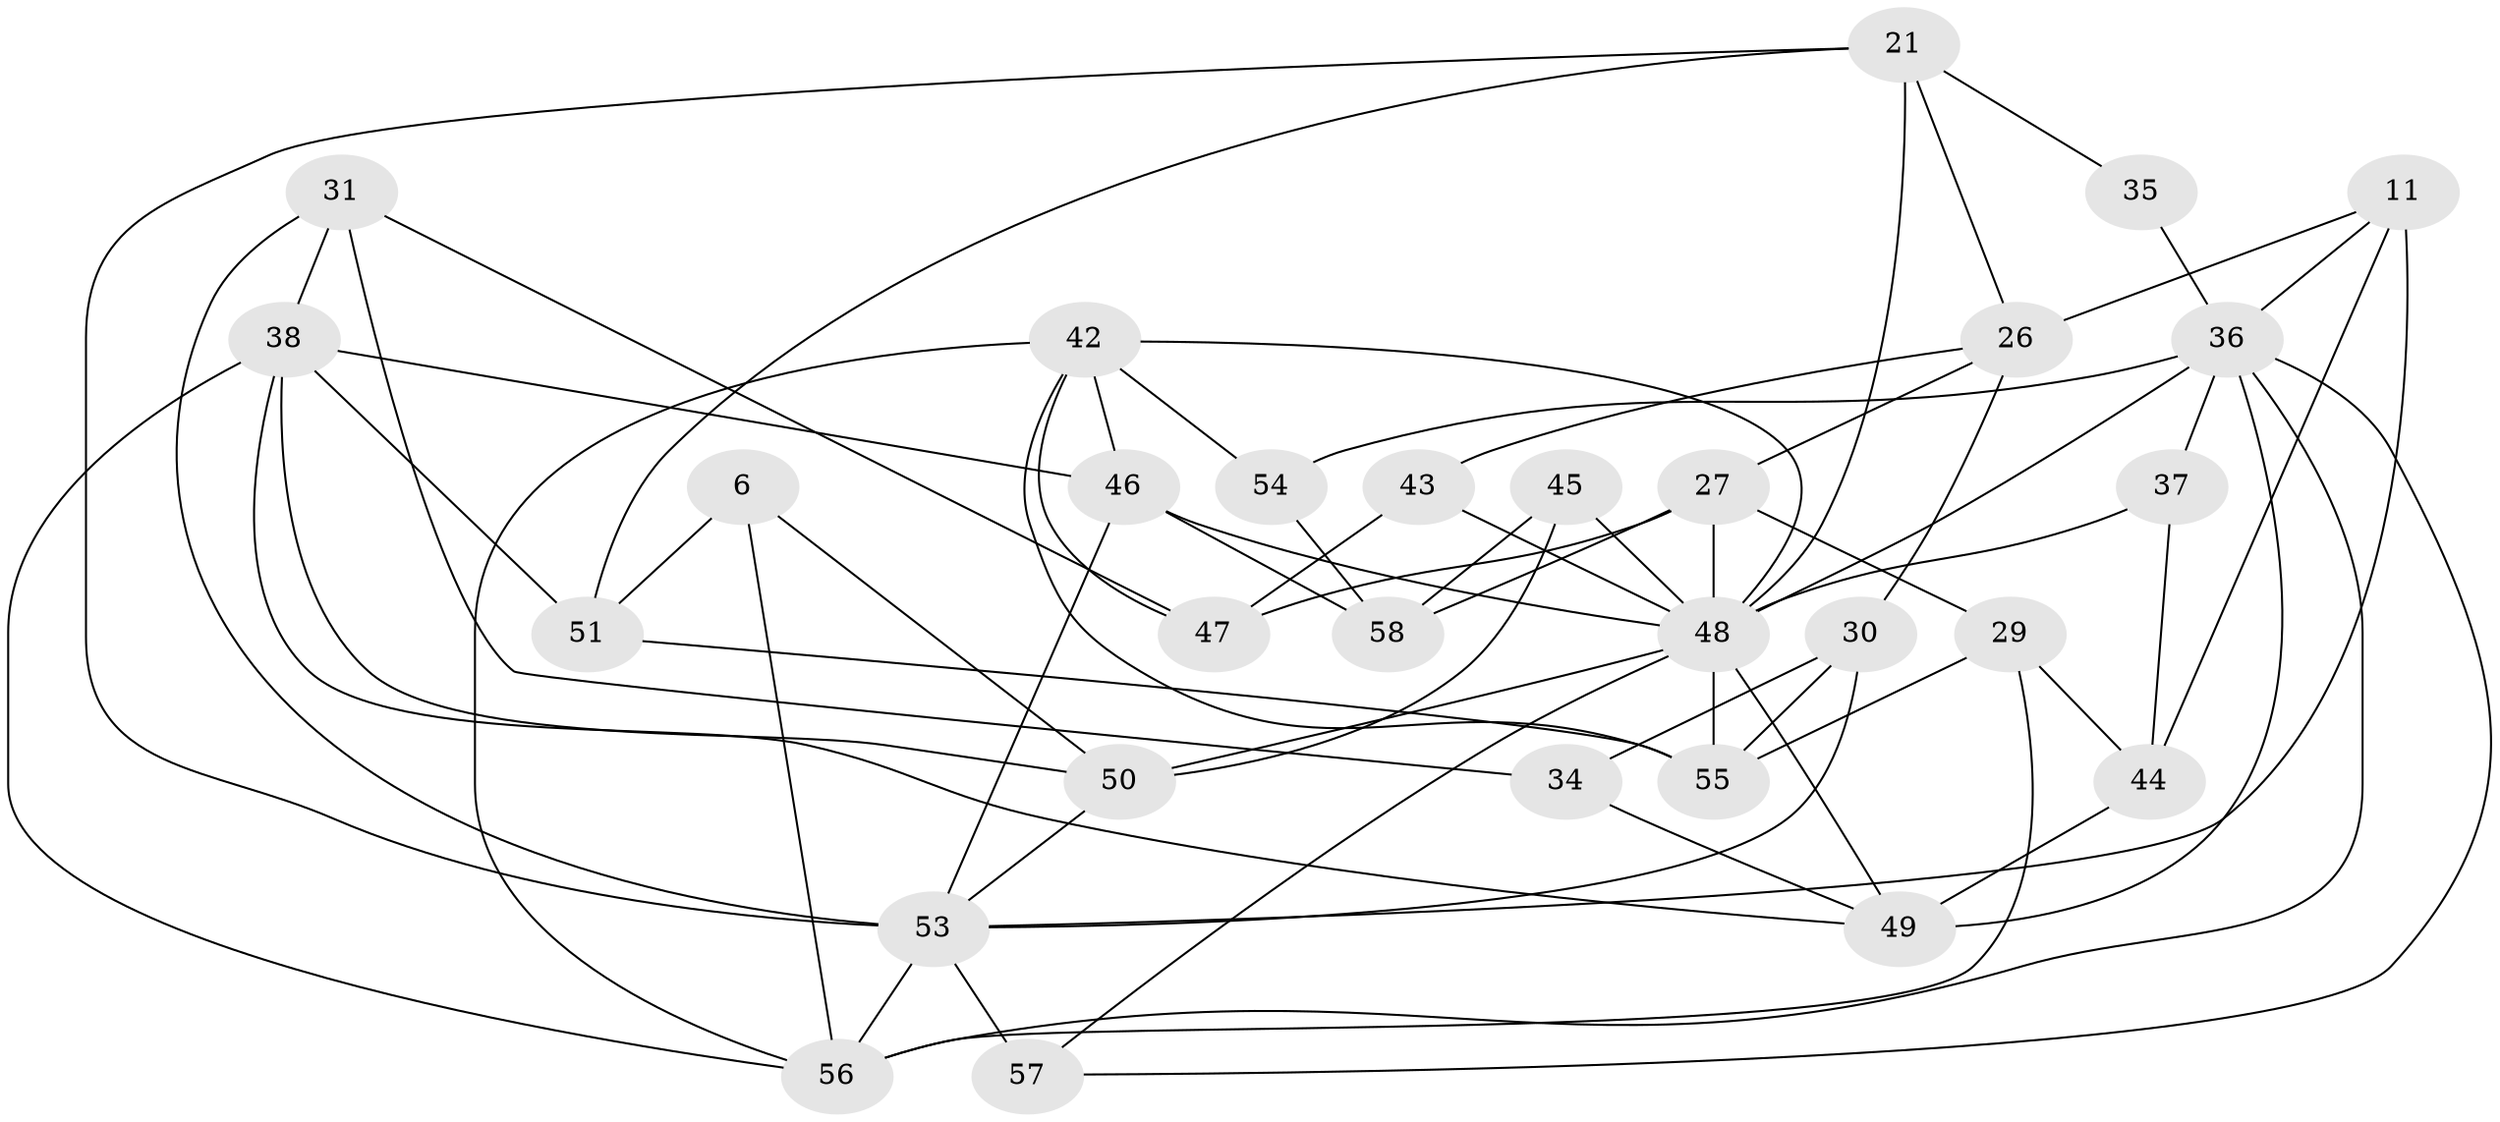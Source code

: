 // original degree distribution, {4: 1.0}
// Generated by graph-tools (version 1.1) at 2025/03/03/04/25 22:03:19]
// undirected, 29 vertices, 68 edges
graph export_dot {
graph [start="1"]
  node [color=gray90,style=filled];
  6;
  11;
  21 [super="+17"];
  26 [super="+9"];
  27 [super="+25+18"];
  29;
  30;
  31;
  34;
  35;
  36 [super="+8+33"];
  37;
  38 [super="+13"];
  42 [super="+20"];
  43;
  44 [super="+14"];
  45;
  46 [super="+15"];
  47;
  48 [super="+7+22+12"];
  49 [super="+4+39"];
  50 [super="+23"];
  51;
  53 [super="+28+40"];
  54;
  55 [super="+24"];
  56 [super="+41"];
  57;
  58 [super="+52"];
  6 -- 51;
  6 -- 50;
  6 -- 56 [weight=2];
  11 -- 53;
  11 -- 26;
  11 -- 44;
  11 -- 36;
  21 -- 48 [weight=2];
  21 -- 35 [weight=2];
  21 -- 26;
  21 -- 51;
  21 -- 53 [weight=2];
  26 -- 43 [weight=2];
  26 -- 30;
  26 -- 27;
  27 -- 58 [weight=2];
  27 -- 48 [weight=3];
  27 -- 47;
  27 -- 29;
  29 -- 56;
  29 -- 55;
  29 -- 44;
  30 -- 34;
  30 -- 55;
  30 -- 53;
  31 -- 47;
  31 -- 34;
  31 -- 38;
  31 -- 53;
  34 -- 49 [weight=2];
  35 -- 36 [weight=2];
  36 -- 54;
  36 -- 37;
  36 -- 49 [weight=2];
  36 -- 57;
  36 -- 48;
  36 -- 56;
  37 -- 44 [weight=2];
  37 -- 48;
  38 -- 51;
  38 -- 50;
  38 -- 49;
  38 -- 56;
  38 -- 46;
  42 -- 47;
  42 -- 48;
  42 -- 56;
  42 -- 46;
  42 -- 54;
  42 -- 55;
  43 -- 47;
  43 -- 48;
  44 -- 49 [weight=2];
  45 -- 58;
  45 -- 50 [weight=2];
  45 -- 48;
  46 -- 48;
  46 -- 53 [weight=2];
  46 -- 58;
  48 -- 57;
  48 -- 49;
  48 -- 50;
  48 -- 55 [weight=2];
  50 -- 53;
  51 -- 55;
  53 -- 56 [weight=2];
  53 -- 57 [weight=2];
  54 -- 58 [weight=2];
}
